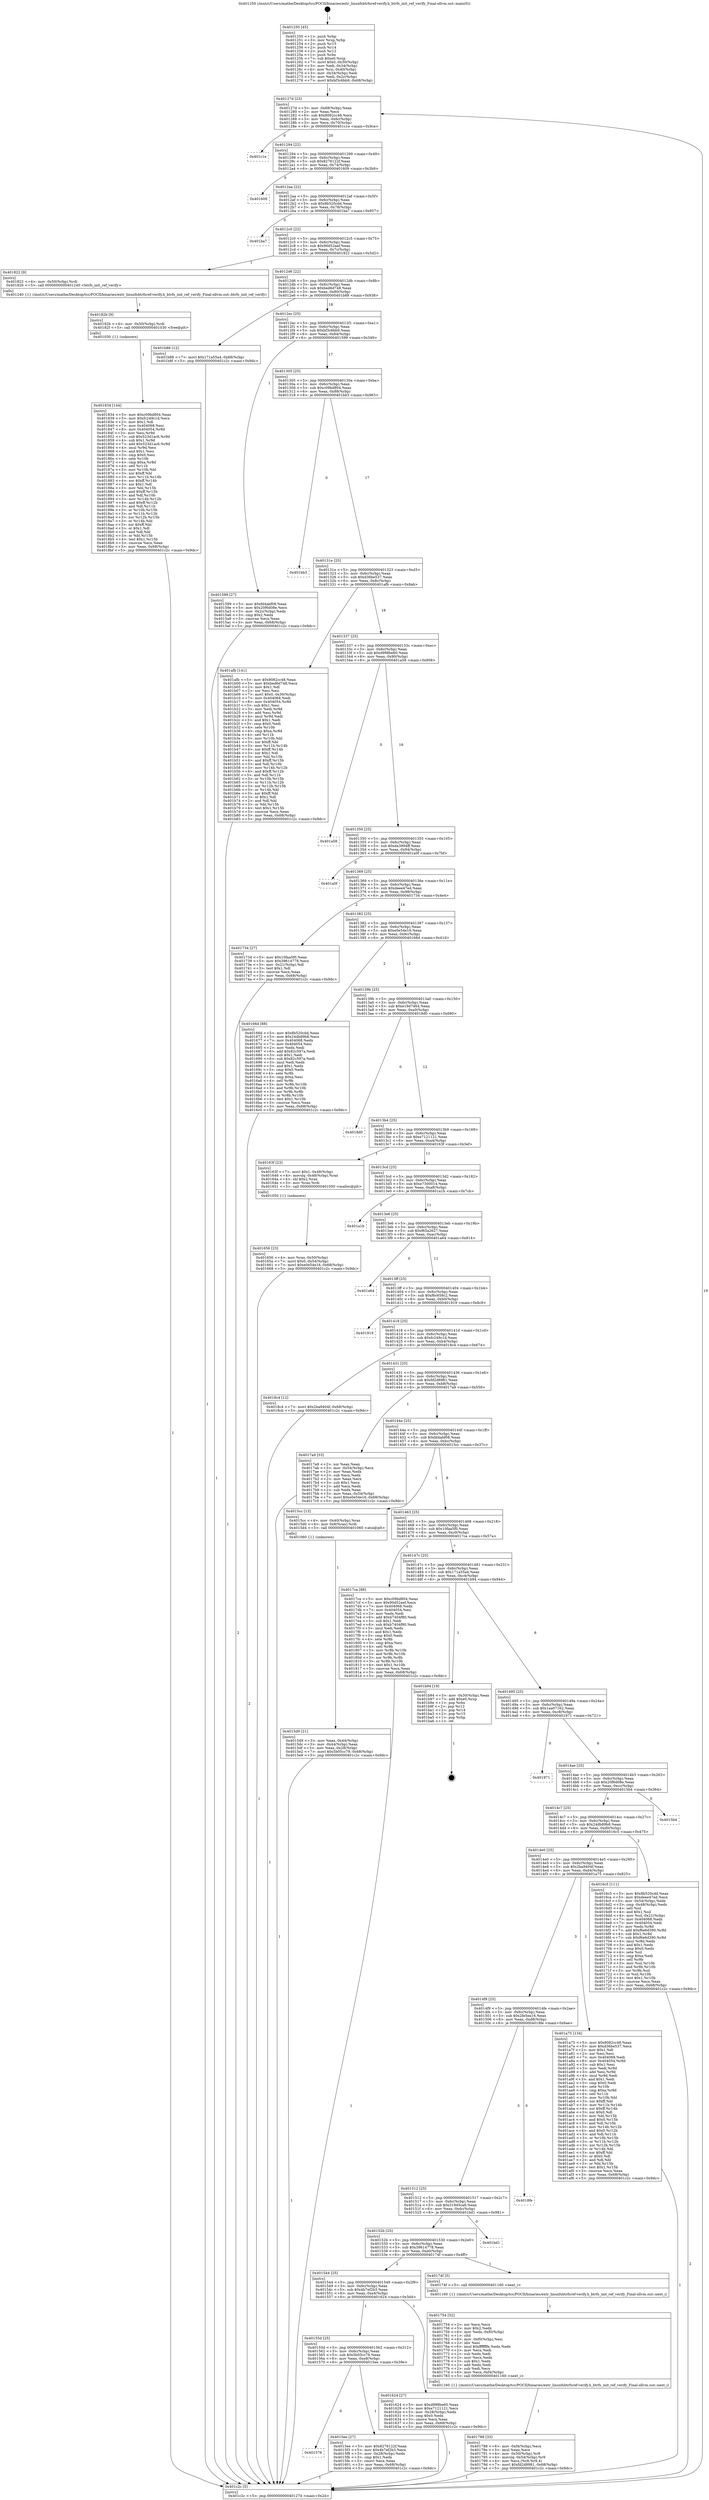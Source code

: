 digraph "0x401250" {
  label = "0x401250 (/mnt/c/Users/mathe/Desktop/tcc/POCII/binaries/extr_linuxfsbtrfsref-verify.h_btrfs_init_ref_verify_Final-ollvm.out::main(0))"
  labelloc = "t"
  node[shape=record]

  Entry [label="",width=0.3,height=0.3,shape=circle,fillcolor=black,style=filled]
  "0x40127d" [label="{
     0x40127d [23]\l
     | [instrs]\l
     &nbsp;&nbsp;0x40127d \<+3\>: mov -0x68(%rbp),%eax\l
     &nbsp;&nbsp;0x401280 \<+2\>: mov %eax,%ecx\l
     &nbsp;&nbsp;0x401282 \<+6\>: sub $0x8082cc48,%ecx\l
     &nbsp;&nbsp;0x401288 \<+3\>: mov %eax,-0x6c(%rbp)\l
     &nbsp;&nbsp;0x40128b \<+3\>: mov %ecx,-0x70(%rbp)\l
     &nbsp;&nbsp;0x40128e \<+6\>: je 0000000000401c1e \<main+0x9ce\>\l
  }"]
  "0x401c1e" [label="{
     0x401c1e\l
  }", style=dashed]
  "0x401294" [label="{
     0x401294 [22]\l
     | [instrs]\l
     &nbsp;&nbsp;0x401294 \<+5\>: jmp 0000000000401299 \<main+0x49\>\l
     &nbsp;&nbsp;0x401299 \<+3\>: mov -0x6c(%rbp),%eax\l
     &nbsp;&nbsp;0x40129c \<+5\>: sub $0x8276122f,%eax\l
     &nbsp;&nbsp;0x4012a1 \<+3\>: mov %eax,-0x74(%rbp)\l
     &nbsp;&nbsp;0x4012a4 \<+6\>: je 0000000000401609 \<main+0x3b9\>\l
  }"]
  Exit [label="",width=0.3,height=0.3,shape=circle,fillcolor=black,style=filled,peripheries=2]
  "0x401609" [label="{
     0x401609\l
  }", style=dashed]
  "0x4012aa" [label="{
     0x4012aa [22]\l
     | [instrs]\l
     &nbsp;&nbsp;0x4012aa \<+5\>: jmp 00000000004012af \<main+0x5f\>\l
     &nbsp;&nbsp;0x4012af \<+3\>: mov -0x6c(%rbp),%eax\l
     &nbsp;&nbsp;0x4012b2 \<+5\>: sub $0x8b520cdd,%eax\l
     &nbsp;&nbsp;0x4012b7 \<+3\>: mov %eax,-0x78(%rbp)\l
     &nbsp;&nbsp;0x4012ba \<+6\>: je 0000000000401ba7 \<main+0x957\>\l
  }"]
  "0x401834" [label="{
     0x401834 [144]\l
     | [instrs]\l
     &nbsp;&nbsp;0x401834 \<+5\>: mov $0xc09bd804,%eax\l
     &nbsp;&nbsp;0x401839 \<+5\>: mov $0xfc249c1d,%ecx\l
     &nbsp;&nbsp;0x40183e \<+2\>: mov $0x1,%dl\l
     &nbsp;&nbsp;0x401840 \<+7\>: mov 0x404068,%esi\l
     &nbsp;&nbsp;0x401847 \<+8\>: mov 0x404054,%r8d\l
     &nbsp;&nbsp;0x40184f \<+3\>: mov %esi,%r9d\l
     &nbsp;&nbsp;0x401852 \<+7\>: sub $0x523d1ac6,%r9d\l
     &nbsp;&nbsp;0x401859 \<+4\>: sub $0x1,%r9d\l
     &nbsp;&nbsp;0x40185d \<+7\>: add $0x523d1ac6,%r9d\l
     &nbsp;&nbsp;0x401864 \<+4\>: imul %r9d,%esi\l
     &nbsp;&nbsp;0x401868 \<+3\>: and $0x1,%esi\l
     &nbsp;&nbsp;0x40186b \<+3\>: cmp $0x0,%esi\l
     &nbsp;&nbsp;0x40186e \<+4\>: sete %r10b\l
     &nbsp;&nbsp;0x401872 \<+4\>: cmp $0xa,%r8d\l
     &nbsp;&nbsp;0x401876 \<+4\>: setl %r11b\l
     &nbsp;&nbsp;0x40187a \<+3\>: mov %r10b,%bl\l
     &nbsp;&nbsp;0x40187d \<+3\>: xor $0xff,%bl\l
     &nbsp;&nbsp;0x401880 \<+3\>: mov %r11b,%r14b\l
     &nbsp;&nbsp;0x401883 \<+4\>: xor $0xff,%r14b\l
     &nbsp;&nbsp;0x401887 \<+3\>: xor $0x1,%dl\l
     &nbsp;&nbsp;0x40188a \<+3\>: mov %bl,%r15b\l
     &nbsp;&nbsp;0x40188d \<+4\>: and $0xff,%r15b\l
     &nbsp;&nbsp;0x401891 \<+3\>: and %dl,%r10b\l
     &nbsp;&nbsp;0x401894 \<+3\>: mov %r14b,%r12b\l
     &nbsp;&nbsp;0x401897 \<+4\>: and $0xff,%r12b\l
     &nbsp;&nbsp;0x40189b \<+3\>: and %dl,%r11b\l
     &nbsp;&nbsp;0x40189e \<+3\>: or %r10b,%r15b\l
     &nbsp;&nbsp;0x4018a1 \<+3\>: or %r11b,%r12b\l
     &nbsp;&nbsp;0x4018a4 \<+3\>: xor %r12b,%r15b\l
     &nbsp;&nbsp;0x4018a7 \<+3\>: or %r14b,%bl\l
     &nbsp;&nbsp;0x4018aa \<+3\>: xor $0xff,%bl\l
     &nbsp;&nbsp;0x4018ad \<+3\>: or $0x1,%dl\l
     &nbsp;&nbsp;0x4018b0 \<+2\>: and %dl,%bl\l
     &nbsp;&nbsp;0x4018b2 \<+3\>: or %bl,%r15b\l
     &nbsp;&nbsp;0x4018b5 \<+4\>: test $0x1,%r15b\l
     &nbsp;&nbsp;0x4018b9 \<+3\>: cmovne %ecx,%eax\l
     &nbsp;&nbsp;0x4018bc \<+3\>: mov %eax,-0x68(%rbp)\l
     &nbsp;&nbsp;0x4018bf \<+5\>: jmp 0000000000401c2c \<main+0x9dc\>\l
  }"]
  "0x401ba7" [label="{
     0x401ba7\l
  }", style=dashed]
  "0x4012c0" [label="{
     0x4012c0 [22]\l
     | [instrs]\l
     &nbsp;&nbsp;0x4012c0 \<+5\>: jmp 00000000004012c5 \<main+0x75\>\l
     &nbsp;&nbsp;0x4012c5 \<+3\>: mov -0x6c(%rbp),%eax\l
     &nbsp;&nbsp;0x4012c8 \<+5\>: sub $0x90d52aef,%eax\l
     &nbsp;&nbsp;0x4012cd \<+3\>: mov %eax,-0x7c(%rbp)\l
     &nbsp;&nbsp;0x4012d0 \<+6\>: je 0000000000401822 \<main+0x5d2\>\l
  }"]
  "0x40182b" [label="{
     0x40182b [9]\l
     | [instrs]\l
     &nbsp;&nbsp;0x40182b \<+4\>: mov -0x50(%rbp),%rdi\l
     &nbsp;&nbsp;0x40182f \<+5\>: call 0000000000401030 \<free@plt\>\l
     | [calls]\l
     &nbsp;&nbsp;0x401030 \{1\} (unknown)\l
  }"]
  "0x401822" [label="{
     0x401822 [9]\l
     | [instrs]\l
     &nbsp;&nbsp;0x401822 \<+4\>: mov -0x50(%rbp),%rdi\l
     &nbsp;&nbsp;0x401826 \<+5\>: call 0000000000401240 \<btrfs_init_ref_verify\>\l
     | [calls]\l
     &nbsp;&nbsp;0x401240 \{1\} (/mnt/c/Users/mathe/Desktop/tcc/POCII/binaries/extr_linuxfsbtrfsref-verify.h_btrfs_init_ref_verify_Final-ollvm.out::btrfs_init_ref_verify)\l
  }"]
  "0x4012d6" [label="{
     0x4012d6 [22]\l
     | [instrs]\l
     &nbsp;&nbsp;0x4012d6 \<+5\>: jmp 00000000004012db \<main+0x8b\>\l
     &nbsp;&nbsp;0x4012db \<+3\>: mov -0x6c(%rbp),%eax\l
     &nbsp;&nbsp;0x4012de \<+5\>: sub $0xbed6d748,%eax\l
     &nbsp;&nbsp;0x4012e3 \<+3\>: mov %eax,-0x80(%rbp)\l
     &nbsp;&nbsp;0x4012e6 \<+6\>: je 0000000000401b88 \<main+0x938\>\l
  }"]
  "0x401788" [label="{
     0x401788 [33]\l
     | [instrs]\l
     &nbsp;&nbsp;0x401788 \<+6\>: mov -0xf4(%rbp),%ecx\l
     &nbsp;&nbsp;0x40178e \<+3\>: imul %eax,%ecx\l
     &nbsp;&nbsp;0x401791 \<+4\>: mov -0x50(%rbp),%r8\l
     &nbsp;&nbsp;0x401795 \<+4\>: movslq -0x54(%rbp),%r9\l
     &nbsp;&nbsp;0x401799 \<+4\>: mov %ecx,(%r8,%r9,4)\l
     &nbsp;&nbsp;0x40179d \<+7\>: movl $0xfd2d8981,-0x68(%rbp)\l
     &nbsp;&nbsp;0x4017a4 \<+5\>: jmp 0000000000401c2c \<main+0x9dc\>\l
  }"]
  "0x401b88" [label="{
     0x401b88 [12]\l
     | [instrs]\l
     &nbsp;&nbsp;0x401b88 \<+7\>: movl $0x171a55a4,-0x68(%rbp)\l
     &nbsp;&nbsp;0x401b8f \<+5\>: jmp 0000000000401c2c \<main+0x9dc\>\l
  }"]
  "0x4012ec" [label="{
     0x4012ec [25]\l
     | [instrs]\l
     &nbsp;&nbsp;0x4012ec \<+5\>: jmp 00000000004012f1 \<main+0xa1\>\l
     &nbsp;&nbsp;0x4012f1 \<+3\>: mov -0x6c(%rbp),%eax\l
     &nbsp;&nbsp;0x4012f4 \<+5\>: sub $0xbf3c6bb9,%eax\l
     &nbsp;&nbsp;0x4012f9 \<+6\>: mov %eax,-0x84(%rbp)\l
     &nbsp;&nbsp;0x4012ff \<+6\>: je 0000000000401599 \<main+0x349\>\l
  }"]
  "0x401754" [label="{
     0x401754 [52]\l
     | [instrs]\l
     &nbsp;&nbsp;0x401754 \<+2\>: xor %ecx,%ecx\l
     &nbsp;&nbsp;0x401756 \<+5\>: mov $0x2,%edx\l
     &nbsp;&nbsp;0x40175b \<+6\>: mov %edx,-0xf0(%rbp)\l
     &nbsp;&nbsp;0x401761 \<+1\>: cltd\l
     &nbsp;&nbsp;0x401762 \<+6\>: mov -0xf0(%rbp),%esi\l
     &nbsp;&nbsp;0x401768 \<+2\>: idiv %esi\l
     &nbsp;&nbsp;0x40176a \<+6\>: imul $0xfffffffe,%edx,%edx\l
     &nbsp;&nbsp;0x401770 \<+2\>: mov %ecx,%edi\l
     &nbsp;&nbsp;0x401772 \<+2\>: sub %edx,%edi\l
     &nbsp;&nbsp;0x401774 \<+2\>: mov %ecx,%edx\l
     &nbsp;&nbsp;0x401776 \<+3\>: sub $0x1,%edx\l
     &nbsp;&nbsp;0x401779 \<+2\>: add %edx,%edi\l
     &nbsp;&nbsp;0x40177b \<+2\>: sub %edi,%ecx\l
     &nbsp;&nbsp;0x40177d \<+6\>: mov %ecx,-0xf4(%rbp)\l
     &nbsp;&nbsp;0x401783 \<+5\>: call 0000000000401160 \<next_i\>\l
     | [calls]\l
     &nbsp;&nbsp;0x401160 \{1\} (/mnt/c/Users/mathe/Desktop/tcc/POCII/binaries/extr_linuxfsbtrfsref-verify.h_btrfs_init_ref_verify_Final-ollvm.out::next_i)\l
  }"]
  "0x401599" [label="{
     0x401599 [27]\l
     | [instrs]\l
     &nbsp;&nbsp;0x401599 \<+5\>: mov $0xfd4abf08,%eax\l
     &nbsp;&nbsp;0x40159e \<+5\>: mov $0x20f6d08e,%ecx\l
     &nbsp;&nbsp;0x4015a3 \<+3\>: mov -0x2c(%rbp),%edx\l
     &nbsp;&nbsp;0x4015a6 \<+3\>: cmp $0x2,%edx\l
     &nbsp;&nbsp;0x4015a9 \<+3\>: cmovne %ecx,%eax\l
     &nbsp;&nbsp;0x4015ac \<+3\>: mov %eax,-0x68(%rbp)\l
     &nbsp;&nbsp;0x4015af \<+5\>: jmp 0000000000401c2c \<main+0x9dc\>\l
  }"]
  "0x401305" [label="{
     0x401305 [25]\l
     | [instrs]\l
     &nbsp;&nbsp;0x401305 \<+5\>: jmp 000000000040130a \<main+0xba\>\l
     &nbsp;&nbsp;0x40130a \<+3\>: mov -0x6c(%rbp),%eax\l
     &nbsp;&nbsp;0x40130d \<+5\>: sub $0xc09bd804,%eax\l
     &nbsp;&nbsp;0x401312 \<+6\>: mov %eax,-0x88(%rbp)\l
     &nbsp;&nbsp;0x401318 \<+6\>: je 0000000000401bb3 \<main+0x963\>\l
  }"]
  "0x401c2c" [label="{
     0x401c2c [5]\l
     | [instrs]\l
     &nbsp;&nbsp;0x401c2c \<+5\>: jmp 000000000040127d \<main+0x2d\>\l
  }"]
  "0x401250" [label="{
     0x401250 [45]\l
     | [instrs]\l
     &nbsp;&nbsp;0x401250 \<+1\>: push %rbp\l
     &nbsp;&nbsp;0x401251 \<+3\>: mov %rsp,%rbp\l
     &nbsp;&nbsp;0x401254 \<+2\>: push %r15\l
     &nbsp;&nbsp;0x401256 \<+2\>: push %r14\l
     &nbsp;&nbsp;0x401258 \<+2\>: push %r12\l
     &nbsp;&nbsp;0x40125a \<+1\>: push %rbx\l
     &nbsp;&nbsp;0x40125b \<+7\>: sub $0xe0,%rsp\l
     &nbsp;&nbsp;0x401262 \<+7\>: movl $0x0,-0x30(%rbp)\l
     &nbsp;&nbsp;0x401269 \<+3\>: mov %edi,-0x34(%rbp)\l
     &nbsp;&nbsp;0x40126c \<+4\>: mov %rsi,-0x40(%rbp)\l
     &nbsp;&nbsp;0x401270 \<+3\>: mov -0x34(%rbp),%edi\l
     &nbsp;&nbsp;0x401273 \<+3\>: mov %edi,-0x2c(%rbp)\l
     &nbsp;&nbsp;0x401276 \<+7\>: movl $0xbf3c6bb9,-0x68(%rbp)\l
  }"]
  "0x401656" [label="{
     0x401656 [23]\l
     | [instrs]\l
     &nbsp;&nbsp;0x401656 \<+4\>: mov %rax,-0x50(%rbp)\l
     &nbsp;&nbsp;0x40165a \<+7\>: movl $0x0,-0x54(%rbp)\l
     &nbsp;&nbsp;0x401661 \<+7\>: movl $0xe0e54e16,-0x68(%rbp)\l
     &nbsp;&nbsp;0x401668 \<+5\>: jmp 0000000000401c2c \<main+0x9dc\>\l
  }"]
  "0x401bb3" [label="{
     0x401bb3\l
  }", style=dashed]
  "0x40131e" [label="{
     0x40131e [25]\l
     | [instrs]\l
     &nbsp;&nbsp;0x40131e \<+5\>: jmp 0000000000401323 \<main+0xd3\>\l
     &nbsp;&nbsp;0x401323 \<+3\>: mov -0x6c(%rbp),%eax\l
     &nbsp;&nbsp;0x401326 \<+5\>: sub $0xd36be537,%eax\l
     &nbsp;&nbsp;0x40132b \<+6\>: mov %eax,-0x8c(%rbp)\l
     &nbsp;&nbsp;0x401331 \<+6\>: je 0000000000401afb \<main+0x8ab\>\l
  }"]
  "0x401576" [label="{
     0x401576\l
  }", style=dashed]
  "0x401afb" [label="{
     0x401afb [141]\l
     | [instrs]\l
     &nbsp;&nbsp;0x401afb \<+5\>: mov $0x8082cc48,%eax\l
     &nbsp;&nbsp;0x401b00 \<+5\>: mov $0xbed6d748,%ecx\l
     &nbsp;&nbsp;0x401b05 \<+2\>: mov $0x1,%dl\l
     &nbsp;&nbsp;0x401b07 \<+2\>: xor %esi,%esi\l
     &nbsp;&nbsp;0x401b09 \<+7\>: movl $0x0,-0x30(%rbp)\l
     &nbsp;&nbsp;0x401b10 \<+7\>: mov 0x404068,%edi\l
     &nbsp;&nbsp;0x401b17 \<+8\>: mov 0x404054,%r8d\l
     &nbsp;&nbsp;0x401b1f \<+3\>: sub $0x1,%esi\l
     &nbsp;&nbsp;0x401b22 \<+3\>: mov %edi,%r9d\l
     &nbsp;&nbsp;0x401b25 \<+3\>: add %esi,%r9d\l
     &nbsp;&nbsp;0x401b28 \<+4\>: imul %r9d,%edi\l
     &nbsp;&nbsp;0x401b2c \<+3\>: and $0x1,%edi\l
     &nbsp;&nbsp;0x401b2f \<+3\>: cmp $0x0,%edi\l
     &nbsp;&nbsp;0x401b32 \<+4\>: sete %r10b\l
     &nbsp;&nbsp;0x401b36 \<+4\>: cmp $0xa,%r8d\l
     &nbsp;&nbsp;0x401b3a \<+4\>: setl %r11b\l
     &nbsp;&nbsp;0x401b3e \<+3\>: mov %r10b,%bl\l
     &nbsp;&nbsp;0x401b41 \<+3\>: xor $0xff,%bl\l
     &nbsp;&nbsp;0x401b44 \<+3\>: mov %r11b,%r14b\l
     &nbsp;&nbsp;0x401b47 \<+4\>: xor $0xff,%r14b\l
     &nbsp;&nbsp;0x401b4b \<+3\>: xor $0x1,%dl\l
     &nbsp;&nbsp;0x401b4e \<+3\>: mov %bl,%r15b\l
     &nbsp;&nbsp;0x401b51 \<+4\>: and $0xff,%r15b\l
     &nbsp;&nbsp;0x401b55 \<+3\>: and %dl,%r10b\l
     &nbsp;&nbsp;0x401b58 \<+3\>: mov %r14b,%r12b\l
     &nbsp;&nbsp;0x401b5b \<+4\>: and $0xff,%r12b\l
     &nbsp;&nbsp;0x401b5f \<+3\>: and %dl,%r11b\l
     &nbsp;&nbsp;0x401b62 \<+3\>: or %r10b,%r15b\l
     &nbsp;&nbsp;0x401b65 \<+3\>: or %r11b,%r12b\l
     &nbsp;&nbsp;0x401b68 \<+3\>: xor %r12b,%r15b\l
     &nbsp;&nbsp;0x401b6b \<+3\>: or %r14b,%bl\l
     &nbsp;&nbsp;0x401b6e \<+3\>: xor $0xff,%bl\l
     &nbsp;&nbsp;0x401b71 \<+3\>: or $0x1,%dl\l
     &nbsp;&nbsp;0x401b74 \<+2\>: and %dl,%bl\l
     &nbsp;&nbsp;0x401b76 \<+3\>: or %bl,%r15b\l
     &nbsp;&nbsp;0x401b79 \<+4\>: test $0x1,%r15b\l
     &nbsp;&nbsp;0x401b7d \<+3\>: cmovne %ecx,%eax\l
     &nbsp;&nbsp;0x401b80 \<+3\>: mov %eax,-0x68(%rbp)\l
     &nbsp;&nbsp;0x401b83 \<+5\>: jmp 0000000000401c2c \<main+0x9dc\>\l
  }"]
  "0x401337" [label="{
     0x401337 [25]\l
     | [instrs]\l
     &nbsp;&nbsp;0x401337 \<+5\>: jmp 000000000040133c \<main+0xec\>\l
     &nbsp;&nbsp;0x40133c \<+3\>: mov -0x6c(%rbp),%eax\l
     &nbsp;&nbsp;0x40133f \<+5\>: sub $0xd998be60,%eax\l
     &nbsp;&nbsp;0x401344 \<+6\>: mov %eax,-0x90(%rbp)\l
     &nbsp;&nbsp;0x40134a \<+6\>: je 0000000000401a58 \<main+0x808\>\l
  }"]
  "0x4015ee" [label="{
     0x4015ee [27]\l
     | [instrs]\l
     &nbsp;&nbsp;0x4015ee \<+5\>: mov $0x8276122f,%eax\l
     &nbsp;&nbsp;0x4015f3 \<+5\>: mov $0x4b7ef2b3,%ecx\l
     &nbsp;&nbsp;0x4015f8 \<+3\>: mov -0x28(%rbp),%edx\l
     &nbsp;&nbsp;0x4015fb \<+3\>: cmp $0x1,%edx\l
     &nbsp;&nbsp;0x4015fe \<+3\>: cmovl %ecx,%eax\l
     &nbsp;&nbsp;0x401601 \<+3\>: mov %eax,-0x68(%rbp)\l
     &nbsp;&nbsp;0x401604 \<+5\>: jmp 0000000000401c2c \<main+0x9dc\>\l
  }"]
  "0x401a58" [label="{
     0x401a58\l
  }", style=dashed]
  "0x401350" [label="{
     0x401350 [25]\l
     | [instrs]\l
     &nbsp;&nbsp;0x401350 \<+5\>: jmp 0000000000401355 \<main+0x105\>\l
     &nbsp;&nbsp;0x401355 \<+3\>: mov -0x6c(%rbp),%eax\l
     &nbsp;&nbsp;0x401358 \<+5\>: sub $0xda3994ff,%eax\l
     &nbsp;&nbsp;0x40135d \<+6\>: mov %eax,-0x94(%rbp)\l
     &nbsp;&nbsp;0x401363 \<+6\>: je 0000000000401a0f \<main+0x7bf\>\l
  }"]
  "0x40155d" [label="{
     0x40155d [25]\l
     | [instrs]\l
     &nbsp;&nbsp;0x40155d \<+5\>: jmp 0000000000401562 \<main+0x312\>\l
     &nbsp;&nbsp;0x401562 \<+3\>: mov -0x6c(%rbp),%eax\l
     &nbsp;&nbsp;0x401565 \<+5\>: sub $0x5b05cc79,%eax\l
     &nbsp;&nbsp;0x40156a \<+6\>: mov %eax,-0xe8(%rbp)\l
     &nbsp;&nbsp;0x401570 \<+6\>: je 00000000004015ee \<main+0x39e\>\l
  }"]
  "0x401a0f" [label="{
     0x401a0f\l
  }", style=dashed]
  "0x401369" [label="{
     0x401369 [25]\l
     | [instrs]\l
     &nbsp;&nbsp;0x401369 \<+5\>: jmp 000000000040136e \<main+0x11e\>\l
     &nbsp;&nbsp;0x40136e \<+3\>: mov -0x6c(%rbp),%eax\l
     &nbsp;&nbsp;0x401371 \<+5\>: sub $0xdeee47ed,%eax\l
     &nbsp;&nbsp;0x401376 \<+6\>: mov %eax,-0x98(%rbp)\l
     &nbsp;&nbsp;0x40137c \<+6\>: je 0000000000401734 \<main+0x4e4\>\l
  }"]
  "0x401624" [label="{
     0x401624 [27]\l
     | [instrs]\l
     &nbsp;&nbsp;0x401624 \<+5\>: mov $0xd998be60,%eax\l
     &nbsp;&nbsp;0x401629 \<+5\>: mov $0xe7121121,%ecx\l
     &nbsp;&nbsp;0x40162e \<+3\>: mov -0x28(%rbp),%edx\l
     &nbsp;&nbsp;0x401631 \<+3\>: cmp $0x0,%edx\l
     &nbsp;&nbsp;0x401634 \<+3\>: cmove %ecx,%eax\l
     &nbsp;&nbsp;0x401637 \<+3\>: mov %eax,-0x68(%rbp)\l
     &nbsp;&nbsp;0x40163a \<+5\>: jmp 0000000000401c2c \<main+0x9dc\>\l
  }"]
  "0x401734" [label="{
     0x401734 [27]\l
     | [instrs]\l
     &nbsp;&nbsp;0x401734 \<+5\>: mov $0x10faa5f0,%eax\l
     &nbsp;&nbsp;0x401739 \<+5\>: mov $0x39614778,%ecx\l
     &nbsp;&nbsp;0x40173e \<+3\>: mov -0x21(%rbp),%dl\l
     &nbsp;&nbsp;0x401741 \<+3\>: test $0x1,%dl\l
     &nbsp;&nbsp;0x401744 \<+3\>: cmovne %ecx,%eax\l
     &nbsp;&nbsp;0x401747 \<+3\>: mov %eax,-0x68(%rbp)\l
     &nbsp;&nbsp;0x40174a \<+5\>: jmp 0000000000401c2c \<main+0x9dc\>\l
  }"]
  "0x401382" [label="{
     0x401382 [25]\l
     | [instrs]\l
     &nbsp;&nbsp;0x401382 \<+5\>: jmp 0000000000401387 \<main+0x137\>\l
     &nbsp;&nbsp;0x401387 \<+3\>: mov -0x6c(%rbp),%eax\l
     &nbsp;&nbsp;0x40138a \<+5\>: sub $0xe0e54e16,%eax\l
     &nbsp;&nbsp;0x40138f \<+6\>: mov %eax,-0x9c(%rbp)\l
     &nbsp;&nbsp;0x401395 \<+6\>: je 000000000040166d \<main+0x41d\>\l
  }"]
  "0x401544" [label="{
     0x401544 [25]\l
     | [instrs]\l
     &nbsp;&nbsp;0x401544 \<+5\>: jmp 0000000000401549 \<main+0x2f9\>\l
     &nbsp;&nbsp;0x401549 \<+3\>: mov -0x6c(%rbp),%eax\l
     &nbsp;&nbsp;0x40154c \<+5\>: sub $0x4b7ef2b3,%eax\l
     &nbsp;&nbsp;0x401551 \<+6\>: mov %eax,-0xe4(%rbp)\l
     &nbsp;&nbsp;0x401557 \<+6\>: je 0000000000401624 \<main+0x3d4\>\l
  }"]
  "0x40166d" [label="{
     0x40166d [88]\l
     | [instrs]\l
     &nbsp;&nbsp;0x40166d \<+5\>: mov $0x8b520cdd,%eax\l
     &nbsp;&nbsp;0x401672 \<+5\>: mov $0x24db89b8,%ecx\l
     &nbsp;&nbsp;0x401677 \<+7\>: mov 0x404068,%edx\l
     &nbsp;&nbsp;0x40167e \<+7\>: mov 0x404054,%esi\l
     &nbsp;&nbsp;0x401685 \<+2\>: mov %edx,%edi\l
     &nbsp;&nbsp;0x401687 \<+6\>: add $0x82c597a,%edi\l
     &nbsp;&nbsp;0x40168d \<+3\>: sub $0x1,%edi\l
     &nbsp;&nbsp;0x401690 \<+6\>: sub $0x82c597a,%edi\l
     &nbsp;&nbsp;0x401696 \<+3\>: imul %edi,%edx\l
     &nbsp;&nbsp;0x401699 \<+3\>: and $0x1,%edx\l
     &nbsp;&nbsp;0x40169c \<+3\>: cmp $0x0,%edx\l
     &nbsp;&nbsp;0x40169f \<+4\>: sete %r8b\l
     &nbsp;&nbsp;0x4016a3 \<+3\>: cmp $0xa,%esi\l
     &nbsp;&nbsp;0x4016a6 \<+4\>: setl %r9b\l
     &nbsp;&nbsp;0x4016aa \<+3\>: mov %r8b,%r10b\l
     &nbsp;&nbsp;0x4016ad \<+3\>: and %r9b,%r10b\l
     &nbsp;&nbsp;0x4016b0 \<+3\>: xor %r9b,%r8b\l
     &nbsp;&nbsp;0x4016b3 \<+3\>: or %r8b,%r10b\l
     &nbsp;&nbsp;0x4016b6 \<+4\>: test $0x1,%r10b\l
     &nbsp;&nbsp;0x4016ba \<+3\>: cmovne %ecx,%eax\l
     &nbsp;&nbsp;0x4016bd \<+3\>: mov %eax,-0x68(%rbp)\l
     &nbsp;&nbsp;0x4016c0 \<+5\>: jmp 0000000000401c2c \<main+0x9dc\>\l
  }"]
  "0x40139b" [label="{
     0x40139b [25]\l
     | [instrs]\l
     &nbsp;&nbsp;0x40139b \<+5\>: jmp 00000000004013a0 \<main+0x150\>\l
     &nbsp;&nbsp;0x4013a0 \<+3\>: mov -0x6c(%rbp),%eax\l
     &nbsp;&nbsp;0x4013a3 \<+5\>: sub $0xe19d7464,%eax\l
     &nbsp;&nbsp;0x4013a8 \<+6\>: mov %eax,-0xa0(%rbp)\l
     &nbsp;&nbsp;0x4013ae \<+6\>: je 00000000004018d0 \<main+0x680\>\l
  }"]
  "0x40174f" [label="{
     0x40174f [5]\l
     | [instrs]\l
     &nbsp;&nbsp;0x40174f \<+5\>: call 0000000000401160 \<next_i\>\l
     | [calls]\l
     &nbsp;&nbsp;0x401160 \{1\} (/mnt/c/Users/mathe/Desktop/tcc/POCII/binaries/extr_linuxfsbtrfsref-verify.h_btrfs_init_ref_verify_Final-ollvm.out::next_i)\l
  }"]
  "0x4018d0" [label="{
     0x4018d0\l
  }", style=dashed]
  "0x4013b4" [label="{
     0x4013b4 [25]\l
     | [instrs]\l
     &nbsp;&nbsp;0x4013b4 \<+5\>: jmp 00000000004013b9 \<main+0x169\>\l
     &nbsp;&nbsp;0x4013b9 \<+3\>: mov -0x6c(%rbp),%eax\l
     &nbsp;&nbsp;0x4013bc \<+5\>: sub $0xe7121121,%eax\l
     &nbsp;&nbsp;0x4013c1 \<+6\>: mov %eax,-0xa4(%rbp)\l
     &nbsp;&nbsp;0x4013c7 \<+6\>: je 000000000040163f \<main+0x3ef\>\l
  }"]
  "0x40152b" [label="{
     0x40152b [25]\l
     | [instrs]\l
     &nbsp;&nbsp;0x40152b \<+5\>: jmp 0000000000401530 \<main+0x2e0\>\l
     &nbsp;&nbsp;0x401530 \<+3\>: mov -0x6c(%rbp),%eax\l
     &nbsp;&nbsp;0x401533 \<+5\>: sub $0x39614778,%eax\l
     &nbsp;&nbsp;0x401538 \<+6\>: mov %eax,-0xe0(%rbp)\l
     &nbsp;&nbsp;0x40153e \<+6\>: je 000000000040174f \<main+0x4ff\>\l
  }"]
  "0x40163f" [label="{
     0x40163f [23]\l
     | [instrs]\l
     &nbsp;&nbsp;0x40163f \<+7\>: movl $0x1,-0x48(%rbp)\l
     &nbsp;&nbsp;0x401646 \<+4\>: movslq -0x48(%rbp),%rax\l
     &nbsp;&nbsp;0x40164a \<+4\>: shl $0x2,%rax\l
     &nbsp;&nbsp;0x40164e \<+3\>: mov %rax,%rdi\l
     &nbsp;&nbsp;0x401651 \<+5\>: call 0000000000401050 \<malloc@plt\>\l
     | [calls]\l
     &nbsp;&nbsp;0x401050 \{1\} (unknown)\l
  }"]
  "0x4013cd" [label="{
     0x4013cd [25]\l
     | [instrs]\l
     &nbsp;&nbsp;0x4013cd \<+5\>: jmp 00000000004013d2 \<main+0x182\>\l
     &nbsp;&nbsp;0x4013d2 \<+3\>: mov -0x6c(%rbp),%eax\l
     &nbsp;&nbsp;0x4013d5 \<+5\>: sub $0xe7300014,%eax\l
     &nbsp;&nbsp;0x4013da \<+6\>: mov %eax,-0xa8(%rbp)\l
     &nbsp;&nbsp;0x4013e0 \<+6\>: je 0000000000401a1b \<main+0x7cb\>\l
  }"]
  "0x401bd1" [label="{
     0x401bd1\l
  }", style=dashed]
  "0x401a1b" [label="{
     0x401a1b\l
  }", style=dashed]
  "0x4013e6" [label="{
     0x4013e6 [25]\l
     | [instrs]\l
     &nbsp;&nbsp;0x4013e6 \<+5\>: jmp 00000000004013eb \<main+0x19b\>\l
     &nbsp;&nbsp;0x4013eb \<+3\>: mov -0x6c(%rbp),%eax\l
     &nbsp;&nbsp;0x4013ee \<+5\>: sub $0xf65a2627,%eax\l
     &nbsp;&nbsp;0x4013f3 \<+6\>: mov %eax,-0xac(%rbp)\l
     &nbsp;&nbsp;0x4013f9 \<+6\>: je 0000000000401a64 \<main+0x814\>\l
  }"]
  "0x401512" [label="{
     0x401512 [25]\l
     | [instrs]\l
     &nbsp;&nbsp;0x401512 \<+5\>: jmp 0000000000401517 \<main+0x2c7\>\l
     &nbsp;&nbsp;0x401517 \<+3\>: mov -0x6c(%rbp),%eax\l
     &nbsp;&nbsp;0x40151a \<+5\>: sub $0x31945ca6,%eax\l
     &nbsp;&nbsp;0x40151f \<+6\>: mov %eax,-0xdc(%rbp)\l
     &nbsp;&nbsp;0x401525 \<+6\>: je 0000000000401bd1 \<main+0x981\>\l
  }"]
  "0x401a64" [label="{
     0x401a64\l
  }", style=dashed]
  "0x4013ff" [label="{
     0x4013ff [25]\l
     | [instrs]\l
     &nbsp;&nbsp;0x4013ff \<+5\>: jmp 0000000000401404 \<main+0x1b4\>\l
     &nbsp;&nbsp;0x401404 \<+3\>: mov -0x6c(%rbp),%eax\l
     &nbsp;&nbsp;0x401407 \<+5\>: sub $0xf6c658c2,%eax\l
     &nbsp;&nbsp;0x40140c \<+6\>: mov %eax,-0xb0(%rbp)\l
     &nbsp;&nbsp;0x401412 \<+6\>: je 0000000000401919 \<main+0x6c9\>\l
  }"]
  "0x4018fe" [label="{
     0x4018fe\l
  }", style=dashed]
  "0x401919" [label="{
     0x401919\l
  }", style=dashed]
  "0x401418" [label="{
     0x401418 [25]\l
     | [instrs]\l
     &nbsp;&nbsp;0x401418 \<+5\>: jmp 000000000040141d \<main+0x1cd\>\l
     &nbsp;&nbsp;0x40141d \<+3\>: mov -0x6c(%rbp),%eax\l
     &nbsp;&nbsp;0x401420 \<+5\>: sub $0xfc249c1d,%eax\l
     &nbsp;&nbsp;0x401425 \<+6\>: mov %eax,-0xb4(%rbp)\l
     &nbsp;&nbsp;0x40142b \<+6\>: je 00000000004018c4 \<main+0x674\>\l
  }"]
  "0x4014f9" [label="{
     0x4014f9 [25]\l
     | [instrs]\l
     &nbsp;&nbsp;0x4014f9 \<+5\>: jmp 00000000004014fe \<main+0x2ae\>\l
     &nbsp;&nbsp;0x4014fe \<+3\>: mov -0x6c(%rbp),%eax\l
     &nbsp;&nbsp;0x401501 \<+5\>: sub $0x2fe5ea16,%eax\l
     &nbsp;&nbsp;0x401506 \<+6\>: mov %eax,-0xd8(%rbp)\l
     &nbsp;&nbsp;0x40150c \<+6\>: je 00000000004018fe \<main+0x6ae\>\l
  }"]
  "0x4018c4" [label="{
     0x4018c4 [12]\l
     | [instrs]\l
     &nbsp;&nbsp;0x4018c4 \<+7\>: movl $0x2ba9404f,-0x68(%rbp)\l
     &nbsp;&nbsp;0x4018cb \<+5\>: jmp 0000000000401c2c \<main+0x9dc\>\l
  }"]
  "0x401431" [label="{
     0x401431 [25]\l
     | [instrs]\l
     &nbsp;&nbsp;0x401431 \<+5\>: jmp 0000000000401436 \<main+0x1e6\>\l
     &nbsp;&nbsp;0x401436 \<+3\>: mov -0x6c(%rbp),%eax\l
     &nbsp;&nbsp;0x401439 \<+5\>: sub $0xfd2d8981,%eax\l
     &nbsp;&nbsp;0x40143e \<+6\>: mov %eax,-0xb8(%rbp)\l
     &nbsp;&nbsp;0x401444 \<+6\>: je 00000000004017a9 \<main+0x559\>\l
  }"]
  "0x401a75" [label="{
     0x401a75 [134]\l
     | [instrs]\l
     &nbsp;&nbsp;0x401a75 \<+5\>: mov $0x8082cc48,%eax\l
     &nbsp;&nbsp;0x401a7a \<+5\>: mov $0xd36be537,%ecx\l
     &nbsp;&nbsp;0x401a7f \<+2\>: mov $0x1,%dl\l
     &nbsp;&nbsp;0x401a81 \<+2\>: xor %esi,%esi\l
     &nbsp;&nbsp;0x401a83 \<+7\>: mov 0x404068,%edi\l
     &nbsp;&nbsp;0x401a8a \<+8\>: mov 0x404054,%r8d\l
     &nbsp;&nbsp;0x401a92 \<+3\>: sub $0x1,%esi\l
     &nbsp;&nbsp;0x401a95 \<+3\>: mov %edi,%r9d\l
     &nbsp;&nbsp;0x401a98 \<+3\>: add %esi,%r9d\l
     &nbsp;&nbsp;0x401a9b \<+4\>: imul %r9d,%edi\l
     &nbsp;&nbsp;0x401a9f \<+3\>: and $0x1,%edi\l
     &nbsp;&nbsp;0x401aa2 \<+3\>: cmp $0x0,%edi\l
     &nbsp;&nbsp;0x401aa5 \<+4\>: sete %r10b\l
     &nbsp;&nbsp;0x401aa9 \<+4\>: cmp $0xa,%r8d\l
     &nbsp;&nbsp;0x401aad \<+4\>: setl %r11b\l
     &nbsp;&nbsp;0x401ab1 \<+3\>: mov %r10b,%bl\l
     &nbsp;&nbsp;0x401ab4 \<+3\>: xor $0xff,%bl\l
     &nbsp;&nbsp;0x401ab7 \<+3\>: mov %r11b,%r14b\l
     &nbsp;&nbsp;0x401aba \<+4\>: xor $0xff,%r14b\l
     &nbsp;&nbsp;0x401abe \<+3\>: xor $0x0,%dl\l
     &nbsp;&nbsp;0x401ac1 \<+3\>: mov %bl,%r15b\l
     &nbsp;&nbsp;0x401ac4 \<+4\>: and $0x0,%r15b\l
     &nbsp;&nbsp;0x401ac8 \<+3\>: and %dl,%r10b\l
     &nbsp;&nbsp;0x401acb \<+3\>: mov %r14b,%r12b\l
     &nbsp;&nbsp;0x401ace \<+4\>: and $0x0,%r12b\l
     &nbsp;&nbsp;0x401ad2 \<+3\>: and %dl,%r11b\l
     &nbsp;&nbsp;0x401ad5 \<+3\>: or %r10b,%r15b\l
     &nbsp;&nbsp;0x401ad8 \<+3\>: or %r11b,%r12b\l
     &nbsp;&nbsp;0x401adb \<+3\>: xor %r12b,%r15b\l
     &nbsp;&nbsp;0x401ade \<+3\>: or %r14b,%bl\l
     &nbsp;&nbsp;0x401ae1 \<+3\>: xor $0xff,%bl\l
     &nbsp;&nbsp;0x401ae4 \<+3\>: or $0x0,%dl\l
     &nbsp;&nbsp;0x401ae7 \<+2\>: and %dl,%bl\l
     &nbsp;&nbsp;0x401ae9 \<+3\>: or %bl,%r15b\l
     &nbsp;&nbsp;0x401aec \<+4\>: test $0x1,%r15b\l
     &nbsp;&nbsp;0x401af0 \<+3\>: cmovne %ecx,%eax\l
     &nbsp;&nbsp;0x401af3 \<+3\>: mov %eax,-0x68(%rbp)\l
     &nbsp;&nbsp;0x401af6 \<+5\>: jmp 0000000000401c2c \<main+0x9dc\>\l
  }"]
  "0x4017a9" [label="{
     0x4017a9 [33]\l
     | [instrs]\l
     &nbsp;&nbsp;0x4017a9 \<+2\>: xor %eax,%eax\l
     &nbsp;&nbsp;0x4017ab \<+3\>: mov -0x54(%rbp),%ecx\l
     &nbsp;&nbsp;0x4017ae \<+2\>: mov %eax,%edx\l
     &nbsp;&nbsp;0x4017b0 \<+2\>: sub %ecx,%edx\l
     &nbsp;&nbsp;0x4017b2 \<+2\>: mov %eax,%ecx\l
     &nbsp;&nbsp;0x4017b4 \<+3\>: sub $0x1,%ecx\l
     &nbsp;&nbsp;0x4017b7 \<+2\>: add %ecx,%edx\l
     &nbsp;&nbsp;0x4017b9 \<+2\>: sub %edx,%eax\l
     &nbsp;&nbsp;0x4017bb \<+3\>: mov %eax,-0x54(%rbp)\l
     &nbsp;&nbsp;0x4017be \<+7\>: movl $0xe0e54e16,-0x68(%rbp)\l
     &nbsp;&nbsp;0x4017c5 \<+5\>: jmp 0000000000401c2c \<main+0x9dc\>\l
  }"]
  "0x40144a" [label="{
     0x40144a [25]\l
     | [instrs]\l
     &nbsp;&nbsp;0x40144a \<+5\>: jmp 000000000040144f \<main+0x1ff\>\l
     &nbsp;&nbsp;0x40144f \<+3\>: mov -0x6c(%rbp),%eax\l
     &nbsp;&nbsp;0x401452 \<+5\>: sub $0xfd4abf08,%eax\l
     &nbsp;&nbsp;0x401457 \<+6\>: mov %eax,-0xbc(%rbp)\l
     &nbsp;&nbsp;0x40145d \<+6\>: je 00000000004015cc \<main+0x37c\>\l
  }"]
  "0x4014e0" [label="{
     0x4014e0 [25]\l
     | [instrs]\l
     &nbsp;&nbsp;0x4014e0 \<+5\>: jmp 00000000004014e5 \<main+0x295\>\l
     &nbsp;&nbsp;0x4014e5 \<+3\>: mov -0x6c(%rbp),%eax\l
     &nbsp;&nbsp;0x4014e8 \<+5\>: sub $0x2ba9404f,%eax\l
     &nbsp;&nbsp;0x4014ed \<+6\>: mov %eax,-0xd4(%rbp)\l
     &nbsp;&nbsp;0x4014f3 \<+6\>: je 0000000000401a75 \<main+0x825\>\l
  }"]
  "0x4015cc" [label="{
     0x4015cc [13]\l
     | [instrs]\l
     &nbsp;&nbsp;0x4015cc \<+4\>: mov -0x40(%rbp),%rax\l
     &nbsp;&nbsp;0x4015d0 \<+4\>: mov 0x8(%rax),%rdi\l
     &nbsp;&nbsp;0x4015d4 \<+5\>: call 0000000000401060 \<atoi@plt\>\l
     | [calls]\l
     &nbsp;&nbsp;0x401060 \{1\} (unknown)\l
  }"]
  "0x401463" [label="{
     0x401463 [25]\l
     | [instrs]\l
     &nbsp;&nbsp;0x401463 \<+5\>: jmp 0000000000401468 \<main+0x218\>\l
     &nbsp;&nbsp;0x401468 \<+3\>: mov -0x6c(%rbp),%eax\l
     &nbsp;&nbsp;0x40146b \<+5\>: sub $0x10faa5f0,%eax\l
     &nbsp;&nbsp;0x401470 \<+6\>: mov %eax,-0xc0(%rbp)\l
     &nbsp;&nbsp;0x401476 \<+6\>: je 00000000004017ca \<main+0x57a\>\l
  }"]
  "0x4015d9" [label="{
     0x4015d9 [21]\l
     | [instrs]\l
     &nbsp;&nbsp;0x4015d9 \<+3\>: mov %eax,-0x44(%rbp)\l
     &nbsp;&nbsp;0x4015dc \<+3\>: mov -0x44(%rbp),%eax\l
     &nbsp;&nbsp;0x4015df \<+3\>: mov %eax,-0x28(%rbp)\l
     &nbsp;&nbsp;0x4015e2 \<+7\>: movl $0x5b05cc79,-0x68(%rbp)\l
     &nbsp;&nbsp;0x4015e9 \<+5\>: jmp 0000000000401c2c \<main+0x9dc\>\l
  }"]
  "0x4016c5" [label="{
     0x4016c5 [111]\l
     | [instrs]\l
     &nbsp;&nbsp;0x4016c5 \<+5\>: mov $0x8b520cdd,%eax\l
     &nbsp;&nbsp;0x4016ca \<+5\>: mov $0xdeee47ed,%ecx\l
     &nbsp;&nbsp;0x4016cf \<+3\>: mov -0x54(%rbp),%edx\l
     &nbsp;&nbsp;0x4016d2 \<+3\>: cmp -0x48(%rbp),%edx\l
     &nbsp;&nbsp;0x4016d5 \<+4\>: setl %sil\l
     &nbsp;&nbsp;0x4016d9 \<+4\>: and $0x1,%sil\l
     &nbsp;&nbsp;0x4016dd \<+4\>: mov %sil,-0x21(%rbp)\l
     &nbsp;&nbsp;0x4016e1 \<+7\>: mov 0x404068,%edx\l
     &nbsp;&nbsp;0x4016e8 \<+7\>: mov 0x404054,%edi\l
     &nbsp;&nbsp;0x4016ef \<+3\>: mov %edx,%r8d\l
     &nbsp;&nbsp;0x4016f2 \<+7\>: add $0xf6e6d390,%r8d\l
     &nbsp;&nbsp;0x4016f9 \<+4\>: sub $0x1,%r8d\l
     &nbsp;&nbsp;0x4016fd \<+7\>: sub $0xf6e6d390,%r8d\l
     &nbsp;&nbsp;0x401704 \<+4\>: imul %r8d,%edx\l
     &nbsp;&nbsp;0x401708 \<+3\>: and $0x1,%edx\l
     &nbsp;&nbsp;0x40170b \<+3\>: cmp $0x0,%edx\l
     &nbsp;&nbsp;0x40170e \<+4\>: sete %sil\l
     &nbsp;&nbsp;0x401712 \<+3\>: cmp $0xa,%edi\l
     &nbsp;&nbsp;0x401715 \<+4\>: setl %r9b\l
     &nbsp;&nbsp;0x401719 \<+3\>: mov %sil,%r10b\l
     &nbsp;&nbsp;0x40171c \<+3\>: and %r9b,%r10b\l
     &nbsp;&nbsp;0x40171f \<+3\>: xor %r9b,%sil\l
     &nbsp;&nbsp;0x401722 \<+3\>: or %sil,%r10b\l
     &nbsp;&nbsp;0x401725 \<+4\>: test $0x1,%r10b\l
     &nbsp;&nbsp;0x401729 \<+3\>: cmovne %ecx,%eax\l
     &nbsp;&nbsp;0x40172c \<+3\>: mov %eax,-0x68(%rbp)\l
     &nbsp;&nbsp;0x40172f \<+5\>: jmp 0000000000401c2c \<main+0x9dc\>\l
  }"]
  "0x4017ca" [label="{
     0x4017ca [88]\l
     | [instrs]\l
     &nbsp;&nbsp;0x4017ca \<+5\>: mov $0xc09bd804,%eax\l
     &nbsp;&nbsp;0x4017cf \<+5\>: mov $0x90d52aef,%ecx\l
     &nbsp;&nbsp;0x4017d4 \<+7\>: mov 0x404068,%edx\l
     &nbsp;&nbsp;0x4017db \<+7\>: mov 0x404054,%esi\l
     &nbsp;&nbsp;0x4017e2 \<+2\>: mov %edx,%edi\l
     &nbsp;&nbsp;0x4017e4 \<+6\>: add $0xb7404f80,%edi\l
     &nbsp;&nbsp;0x4017ea \<+3\>: sub $0x1,%edi\l
     &nbsp;&nbsp;0x4017ed \<+6\>: sub $0xb7404f80,%edi\l
     &nbsp;&nbsp;0x4017f3 \<+3\>: imul %edi,%edx\l
     &nbsp;&nbsp;0x4017f6 \<+3\>: and $0x1,%edx\l
     &nbsp;&nbsp;0x4017f9 \<+3\>: cmp $0x0,%edx\l
     &nbsp;&nbsp;0x4017fc \<+4\>: sete %r8b\l
     &nbsp;&nbsp;0x401800 \<+3\>: cmp $0xa,%esi\l
     &nbsp;&nbsp;0x401803 \<+4\>: setl %r9b\l
     &nbsp;&nbsp;0x401807 \<+3\>: mov %r8b,%r10b\l
     &nbsp;&nbsp;0x40180a \<+3\>: and %r9b,%r10b\l
     &nbsp;&nbsp;0x40180d \<+3\>: xor %r9b,%r8b\l
     &nbsp;&nbsp;0x401810 \<+3\>: or %r8b,%r10b\l
     &nbsp;&nbsp;0x401813 \<+4\>: test $0x1,%r10b\l
     &nbsp;&nbsp;0x401817 \<+3\>: cmovne %ecx,%eax\l
     &nbsp;&nbsp;0x40181a \<+3\>: mov %eax,-0x68(%rbp)\l
     &nbsp;&nbsp;0x40181d \<+5\>: jmp 0000000000401c2c \<main+0x9dc\>\l
  }"]
  "0x40147c" [label="{
     0x40147c [25]\l
     | [instrs]\l
     &nbsp;&nbsp;0x40147c \<+5\>: jmp 0000000000401481 \<main+0x231\>\l
     &nbsp;&nbsp;0x401481 \<+3\>: mov -0x6c(%rbp),%eax\l
     &nbsp;&nbsp;0x401484 \<+5\>: sub $0x171a55a4,%eax\l
     &nbsp;&nbsp;0x401489 \<+6\>: mov %eax,-0xc4(%rbp)\l
     &nbsp;&nbsp;0x40148f \<+6\>: je 0000000000401b94 \<main+0x944\>\l
  }"]
  "0x4014c7" [label="{
     0x4014c7 [25]\l
     | [instrs]\l
     &nbsp;&nbsp;0x4014c7 \<+5\>: jmp 00000000004014cc \<main+0x27c\>\l
     &nbsp;&nbsp;0x4014cc \<+3\>: mov -0x6c(%rbp),%eax\l
     &nbsp;&nbsp;0x4014cf \<+5\>: sub $0x24db89b8,%eax\l
     &nbsp;&nbsp;0x4014d4 \<+6\>: mov %eax,-0xd0(%rbp)\l
     &nbsp;&nbsp;0x4014da \<+6\>: je 00000000004016c5 \<main+0x475\>\l
  }"]
  "0x401b94" [label="{
     0x401b94 [19]\l
     | [instrs]\l
     &nbsp;&nbsp;0x401b94 \<+3\>: mov -0x30(%rbp),%eax\l
     &nbsp;&nbsp;0x401b97 \<+7\>: add $0xe0,%rsp\l
     &nbsp;&nbsp;0x401b9e \<+1\>: pop %rbx\l
     &nbsp;&nbsp;0x401b9f \<+2\>: pop %r12\l
     &nbsp;&nbsp;0x401ba1 \<+2\>: pop %r14\l
     &nbsp;&nbsp;0x401ba3 \<+2\>: pop %r15\l
     &nbsp;&nbsp;0x401ba5 \<+1\>: pop %rbp\l
     &nbsp;&nbsp;0x401ba6 \<+1\>: ret\l
  }"]
  "0x401495" [label="{
     0x401495 [25]\l
     | [instrs]\l
     &nbsp;&nbsp;0x401495 \<+5\>: jmp 000000000040149a \<main+0x24a\>\l
     &nbsp;&nbsp;0x40149a \<+3\>: mov -0x6c(%rbp),%eax\l
     &nbsp;&nbsp;0x40149d \<+5\>: sub $0x1ea07162,%eax\l
     &nbsp;&nbsp;0x4014a2 \<+6\>: mov %eax,-0xc8(%rbp)\l
     &nbsp;&nbsp;0x4014a8 \<+6\>: je 0000000000401971 \<main+0x721\>\l
  }"]
  "0x4015b4" [label="{
     0x4015b4\l
  }", style=dashed]
  "0x401971" [label="{
     0x401971\l
  }", style=dashed]
  "0x4014ae" [label="{
     0x4014ae [25]\l
     | [instrs]\l
     &nbsp;&nbsp;0x4014ae \<+5\>: jmp 00000000004014b3 \<main+0x263\>\l
     &nbsp;&nbsp;0x4014b3 \<+3\>: mov -0x6c(%rbp),%eax\l
     &nbsp;&nbsp;0x4014b6 \<+5\>: sub $0x20f6d08e,%eax\l
     &nbsp;&nbsp;0x4014bb \<+6\>: mov %eax,-0xcc(%rbp)\l
     &nbsp;&nbsp;0x4014c1 \<+6\>: je 00000000004015b4 \<main+0x364\>\l
  }"]
  Entry -> "0x401250" [label=" 1"]
  "0x40127d" -> "0x401c1e" [label=" 0"]
  "0x40127d" -> "0x401294" [label=" 20"]
  "0x401b94" -> Exit [label=" 1"]
  "0x401294" -> "0x401609" [label=" 0"]
  "0x401294" -> "0x4012aa" [label=" 20"]
  "0x401b88" -> "0x401c2c" [label=" 1"]
  "0x4012aa" -> "0x401ba7" [label=" 0"]
  "0x4012aa" -> "0x4012c0" [label=" 20"]
  "0x401afb" -> "0x401c2c" [label=" 1"]
  "0x4012c0" -> "0x401822" [label=" 1"]
  "0x4012c0" -> "0x4012d6" [label=" 19"]
  "0x401a75" -> "0x401c2c" [label=" 1"]
  "0x4012d6" -> "0x401b88" [label=" 1"]
  "0x4012d6" -> "0x4012ec" [label=" 18"]
  "0x4018c4" -> "0x401c2c" [label=" 1"]
  "0x4012ec" -> "0x401599" [label=" 1"]
  "0x4012ec" -> "0x401305" [label=" 17"]
  "0x401599" -> "0x401c2c" [label=" 1"]
  "0x401250" -> "0x40127d" [label=" 1"]
  "0x401c2c" -> "0x40127d" [label=" 19"]
  "0x401834" -> "0x401c2c" [label=" 1"]
  "0x401305" -> "0x401bb3" [label=" 0"]
  "0x401305" -> "0x40131e" [label=" 17"]
  "0x40182b" -> "0x401834" [label=" 1"]
  "0x40131e" -> "0x401afb" [label=" 1"]
  "0x40131e" -> "0x401337" [label=" 16"]
  "0x401822" -> "0x40182b" [label=" 1"]
  "0x401337" -> "0x401a58" [label=" 0"]
  "0x401337" -> "0x401350" [label=" 16"]
  "0x4017ca" -> "0x401c2c" [label=" 1"]
  "0x401350" -> "0x401a0f" [label=" 0"]
  "0x401350" -> "0x401369" [label=" 16"]
  "0x401788" -> "0x401c2c" [label=" 1"]
  "0x401369" -> "0x401734" [label=" 2"]
  "0x401369" -> "0x401382" [label=" 14"]
  "0x401754" -> "0x401788" [label=" 1"]
  "0x401382" -> "0x40166d" [label=" 2"]
  "0x401382" -> "0x40139b" [label=" 12"]
  "0x401734" -> "0x401c2c" [label=" 2"]
  "0x40139b" -> "0x4018d0" [label=" 0"]
  "0x40139b" -> "0x4013b4" [label=" 12"]
  "0x4016c5" -> "0x401c2c" [label=" 2"]
  "0x4013b4" -> "0x40163f" [label=" 1"]
  "0x4013b4" -> "0x4013cd" [label=" 11"]
  "0x401656" -> "0x401c2c" [label=" 1"]
  "0x4013cd" -> "0x401a1b" [label=" 0"]
  "0x4013cd" -> "0x4013e6" [label=" 11"]
  "0x40163f" -> "0x401656" [label=" 1"]
  "0x4013e6" -> "0x401a64" [label=" 0"]
  "0x4013e6" -> "0x4013ff" [label=" 11"]
  "0x4015ee" -> "0x401c2c" [label=" 1"]
  "0x4013ff" -> "0x401919" [label=" 0"]
  "0x4013ff" -> "0x401418" [label=" 11"]
  "0x40155d" -> "0x401576" [label=" 0"]
  "0x401418" -> "0x4018c4" [label=" 1"]
  "0x401418" -> "0x401431" [label=" 10"]
  "0x4017a9" -> "0x401c2c" [label=" 1"]
  "0x401431" -> "0x4017a9" [label=" 1"]
  "0x401431" -> "0x40144a" [label=" 9"]
  "0x401544" -> "0x40155d" [label=" 1"]
  "0x40144a" -> "0x4015cc" [label=" 1"]
  "0x40144a" -> "0x401463" [label=" 8"]
  "0x4015cc" -> "0x4015d9" [label=" 1"]
  "0x4015d9" -> "0x401c2c" [label=" 1"]
  "0x40174f" -> "0x401754" [label=" 1"]
  "0x401463" -> "0x4017ca" [label=" 1"]
  "0x401463" -> "0x40147c" [label=" 7"]
  "0x40152b" -> "0x401544" [label=" 2"]
  "0x40147c" -> "0x401b94" [label=" 1"]
  "0x40147c" -> "0x401495" [label=" 6"]
  "0x40166d" -> "0x401c2c" [label=" 2"]
  "0x401495" -> "0x401971" [label=" 0"]
  "0x401495" -> "0x4014ae" [label=" 6"]
  "0x401512" -> "0x40152b" [label=" 3"]
  "0x4014ae" -> "0x4015b4" [label=" 0"]
  "0x4014ae" -> "0x4014c7" [label=" 6"]
  "0x40152b" -> "0x40174f" [label=" 1"]
  "0x4014c7" -> "0x4016c5" [label=" 2"]
  "0x4014c7" -> "0x4014e0" [label=" 4"]
  "0x401544" -> "0x401624" [label=" 1"]
  "0x4014e0" -> "0x401a75" [label=" 1"]
  "0x4014e0" -> "0x4014f9" [label=" 3"]
  "0x40155d" -> "0x4015ee" [label=" 1"]
  "0x4014f9" -> "0x4018fe" [label=" 0"]
  "0x4014f9" -> "0x401512" [label=" 3"]
  "0x401624" -> "0x401c2c" [label=" 1"]
  "0x401512" -> "0x401bd1" [label=" 0"]
}
